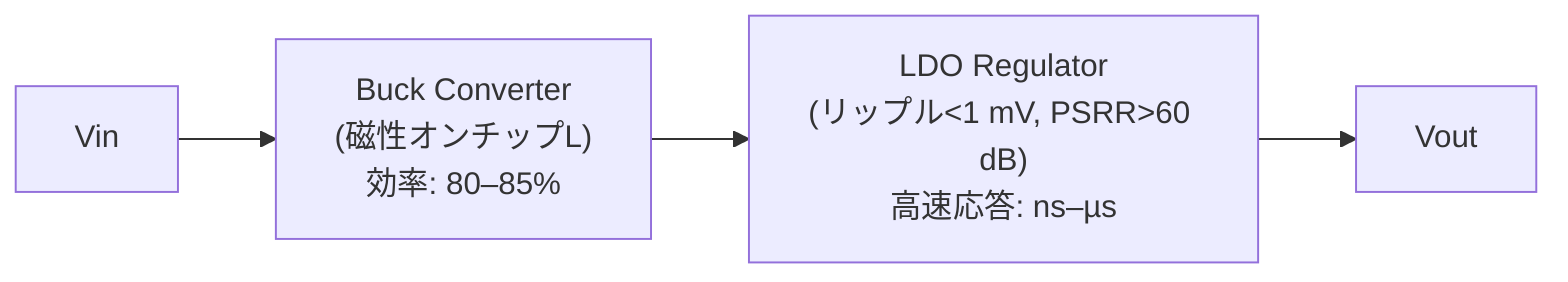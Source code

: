 flowchart LR
  VIN["Vin"]
  BUCK["Buck Converter\n(磁性オンチップL)\n効率: 80–85%"]
  LDO["LDO Regulator\n(リップル<1 mV, PSRR>60 dB)\n高速応答: ns–µs"]
  VOUT["Vout"]

  VIN --> BUCK --> LDO --> VOUT